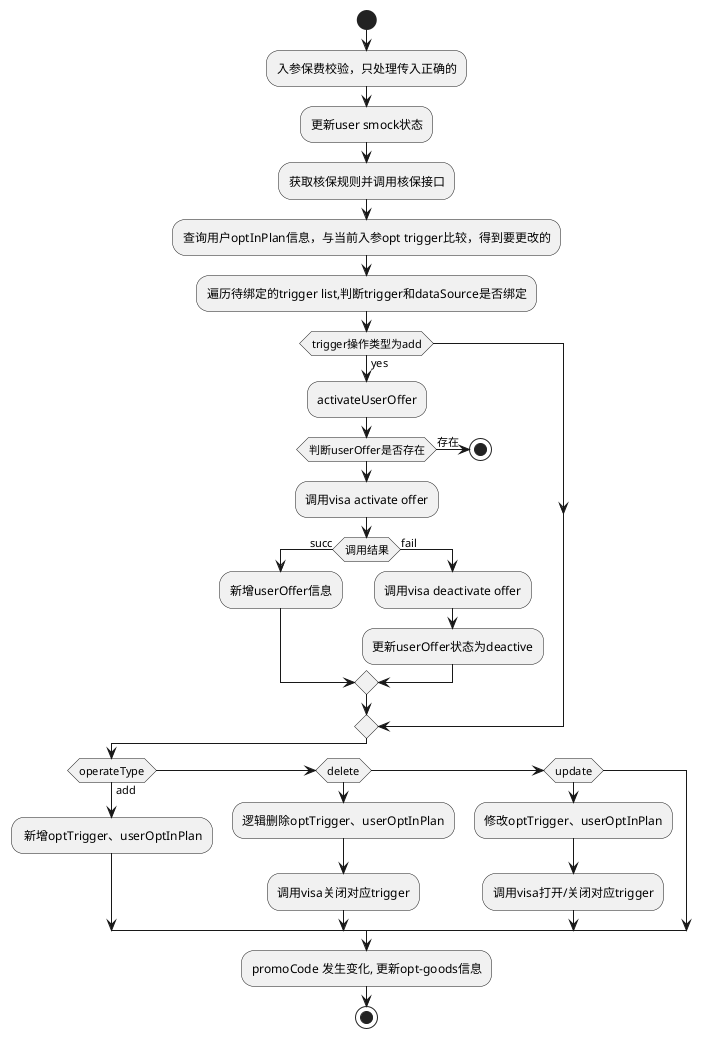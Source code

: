 @startuml

start
:入参保费校验，只处理传入正确的;

:更新user smock状态;

:获取核保规则并调用核保接口;

:查询用户optInPlan信息，与当前入参opt trigger比较，得到要更改的;

:遍历待绑定的trigger list,判断trigger和dataSource是否绑定;

if(trigger操作类型为add) then (yes)
    :activateUserOffer;
    if(判断userOffer是否存在) then (存在)
        stop;
    endIf
    :调用visa activate offer;
    if (调用结果) then (succ)
       :新增userOffer信息;
    else (fail)
        :调用visa deactivate offer;
        :更新userOffer状态为deactive;
    endIf
endIf

if (operateType) then (add)
    : 新增optTrigger、userOptInPlan;
elseif(delete)
    :逻辑删除optTrigger、userOptInPlan;
    :调用visa关闭对应trigger;
elseif(update)
    :修改optTrigger、userOptInPlan;
    :调用visa打开/关闭对应trigger;
endIf
:promoCode 发生变化, 更新opt-goods信息;
stop
@enduml
